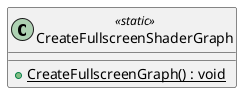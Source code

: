 @startuml
class CreateFullscreenShaderGraph <<static>> {
    + {static} CreateFullscreenGraph() : void
}
@enduml
